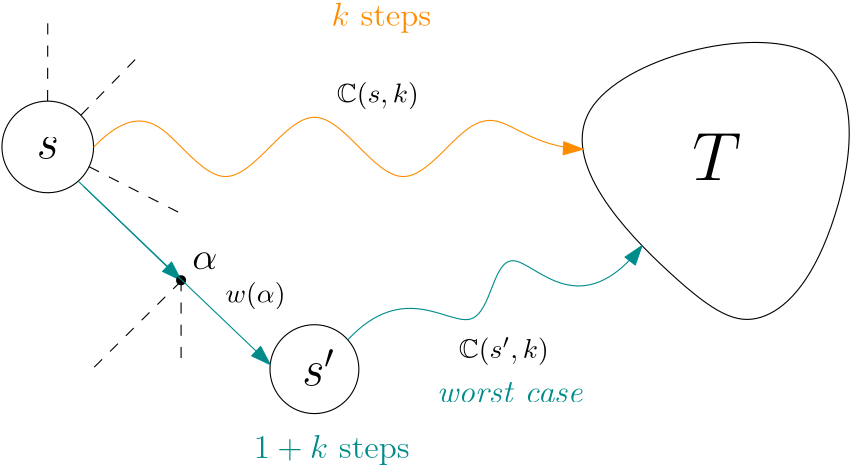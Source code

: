 <?xml version="1.0"?>
<!DOCTYPE ipe SYSTEM "ipe.dtd">
<ipe version="70206" creator="Ipe 7.2.6">
<info created="D:20180215123956" modified="D:20180522164829"/>
<preamble>\usepackage{color}
%\renewcommand{\rmdefault}{\sfdefault}
\usepackage{latexsym}
\usepackage{amsmath, amssymb}</preamble>
<ipestyle name="basic">
<symbol name="arrow/arc(spx)">
<path stroke="sym-stroke" fill="sym-stroke" pen="sym-pen">
0 0 m
-1 0.333 l
-1 -0.333 l
h
</path>
</symbol>
<symbol name="arrow/farc(spx)">
<path stroke="sym-stroke" fill="white" pen="sym-pen">
0 0 m
-1 0.333 l
-1 -0.333 l
h
</path>
</symbol>
<symbol name="arrow/ptarc(spx)">
<path stroke="sym-stroke" fill="sym-stroke" pen="sym-pen">
0 0 m
-1 0.333 l
-0.8 0 l
-1 -0.333 l
h
</path>
</symbol>
<symbol name="arrow/fptarc(spx)">
<path stroke="sym-stroke" fill="white" pen="sym-pen">
0 0 m
-1 0.333 l
-0.8 0 l
-1 -0.333 l
h
</path>
</symbol>
<symbol name="mark/circle(sx)" transformations="translations">
<path fill="sym-stroke">
0.6 0 0 0.6 0 0 e
0.4 0 0 0.4 0 0 e
</path>
</symbol>
<symbol name="mark/disk(sx)" transformations="translations">
<path fill="sym-stroke">
0.6 0 0 0.6 0 0 e
</path>
</symbol>
<symbol name="mark/fdisk(sfx)" transformations="translations">
<group>
<path fill="sym-fill">
0.5 0 0 0.5 0 0 e
</path>
<path fill="sym-stroke" fillrule="eofill">
0.6 0 0 0.6 0 0 e
0.4 0 0 0.4 0 0 e
</path>
</group>
</symbol>
<symbol name="mark/box(sx)" transformations="translations">
<path fill="sym-stroke" fillrule="eofill">
-0.6 -0.6 m
0.6 -0.6 l
0.6 0.6 l
-0.6 0.6 l
h
-0.4 -0.4 m
0.4 -0.4 l
0.4 0.4 l
-0.4 0.4 l
h
</path>
</symbol>
<symbol name="mark/square(sx)" transformations="translations">
<path fill="sym-stroke">
-0.6 -0.6 m
0.6 -0.6 l
0.6 0.6 l
-0.6 0.6 l
h
</path>
</symbol>
<symbol name="mark/fsquare(sfx)" transformations="translations">
<group>
<path fill="sym-fill">
-0.5 -0.5 m
0.5 -0.5 l
0.5 0.5 l
-0.5 0.5 l
h
</path>
<path fill="sym-stroke" fillrule="eofill">
-0.6 -0.6 m
0.6 -0.6 l
0.6 0.6 l
-0.6 0.6 l
h
-0.4 -0.4 m
0.4 -0.4 l
0.4 0.4 l
-0.4 0.4 l
h
</path>
</group>
</symbol>
<symbol name="mark/cross(sx)" transformations="translations">
<group>
<path fill="sym-stroke">
-0.43 -0.57 m
0.57 0.43 l
0.43 0.57 l
-0.57 -0.43 l
h
</path>
<path fill="sym-stroke">
-0.43 0.57 m
0.57 -0.43 l
0.43 -0.57 l
-0.57 0.43 l
h
</path>
</group>
</symbol>
<symbol name="arrow/fnormal(spx)">
<path stroke="sym-stroke" fill="white" pen="sym-pen">
0 0 m
-1 0.333 l
-1 -0.333 l
h
</path>
</symbol>
<symbol name="arrow/pointed(spx)">
<path stroke="sym-stroke" fill="sym-stroke" pen="sym-pen">
0 0 m
-1 0.333 l
-0.8 0 l
-1 -0.333 l
h
</path>
</symbol>
<symbol name="arrow/fpointed(spx)">
<path stroke="sym-stroke" fill="white" pen="sym-pen">
0 0 m
-1 0.333 l
-0.8 0 l
-1 -0.333 l
h
</path>
</symbol>
<symbol name="arrow/linear(spx)">
<path stroke="sym-stroke" pen="sym-pen">
-1 0.333 m
0 0 l
-1 -0.333 l
</path>
</symbol>
<symbol name="arrow/fdouble(spx)">
<path stroke="sym-stroke" fill="white" pen="sym-pen">
0 0 m
-1 0.333 l
-1 -0.333 l
h
-1 0 m
-2 0.333 l
-2 -0.333 l
h
</path>
</symbol>
<symbol name="arrow/double(spx)">
<path stroke="sym-stroke" fill="sym-stroke" pen="sym-pen">
0 0 m
-1 0.333 l
-1 -0.333 l
h
-1 0 m
-2 0.333 l
-2 -0.333 l
h
</path>
</symbol>
<pen name="heavier" value="0.8"/>
<pen name="fat" value="1.2"/>
<pen name="ultrafat" value="2"/>
<symbolsize name="large" value="5"/>
<symbolsize name="small" value="2"/>
<symbolsize name="tiny" value="1.1"/>
<arrowsize name="large" value="10"/>
<arrowsize name="small" value="5"/>
<arrowsize name="tiny" value="3"/>
<color name="red" value="1 0 0"/>
<color name="green" value="0 1 0"/>
<color name="blue" value="0 0 1"/>
<color name="yellow" value="1 1 0"/>
<color name="orange" value="1 0.647 0"/>
<color name="gold" value="1 0.843 0"/>
<color name="purple" value="0.627 0.125 0.941"/>
<color name="gray" value="0.745"/>
<color name="brown" value="0.647 0.165 0.165"/>
<color name="navy" value="0 0 0.502"/>
<color name="pink" value="1 0.753 0.796"/>
<color name="seagreen" value="0.18 0.545 0.341"/>
<color name="turquoise" value="0.251 0.878 0.816"/>
<color name="violet" value="0.933 0.51 0.933"/>
<color name="darkblue" value="0 0 0.545"/>
<color name="darkcyan" value="0 0.545 0.545"/>
<color name="darkgray" value="0.663"/>
<color name="darkgreen" value="0 0.392 0"/>
<color name="darkmagenta" value="0.545 0 0.545"/>
<color name="darkorange" value="1 0.549 0"/>
<color name="darkred" value="0.545 0 0"/>
<color name="lightblue" value="0.678 0.847 0.902"/>
<color name="lightcyan" value="0.878 1 1"/>
<color name="lightgray" value="0.827"/>
<color name="lightgreen" value="0.565 0.933 0.565"/>
<color name="lightyellow" value="1 1 0.878"/>
<dashstyle name="dashed" value="[4] 0"/>
<dashstyle name="dotted" value="[1 3] 0"/>
<dashstyle name="dash dotted" value="[4 2 1 2] 0"/>
<dashstyle name="dash dot dotted" value="[4 2 1 2 1 2] 0"/>
<textsize name="large" value="\large"/>
<textsize name="Large" value="\Large"/>
<textsize name="LARGE" value="\LARGE"/>
<textsize name="huge" value="\huge"/>
<textsize name="Huge" value="\Huge"/>
<textsize name="small" value="\small"/>
<textsize name="footnote" value="\footnotesize"/>
<textsize name="tiny" value="\tiny"/>
<textstyle name="center" begin="\begin{center}" end="\end{center}"/>
<textstyle name="itemize" begin="\begin{itemize}" end="\end{itemize}"/>
<textstyle name="item" begin="\begin{itemize}\item{}" end="\end{itemize}"/>
<gridsize name="4 pts" value="4"/>
<gridsize name="8 pts (~3 mm)" value="8"/>
<gridsize name="16 pts (~6 mm)" value="16"/>
<gridsize name="32 pts (~12 mm)" value="32"/>
<gridsize name="10 pts (~3.5 mm)" value="10"/>
<gridsize name="20 pts (~7 mm)" value="20"/>
<gridsize name="14 pts (~5 mm)" value="14"/>
<gridsize name="28 pts (~10 mm)" value="28"/>
<gridsize name="56 pts (~20 mm)" value="56"/>
<anglesize name="90 deg" value="90"/>
<anglesize name="60 deg" value="60"/>
<anglesize name="45 deg" value="45"/>
<anglesize name="30 deg" value="30"/>
<anglesize name="22.5 deg" value="22.5"/>
<opacity name="10%" value="0.1"/>
<opacity name="30%" value="0.3"/>
<opacity name="50%" value="0.5"/>
<opacity name="75%" value="0.75"/>
<tiling name="falling" angle="-60" step="4" width="1"/>
<tiling name="rising" angle="30" step="4" width="1"/>
</ipestyle>
<page>
<layer name="alpha"/>
<view layers="alpha" active="alpha"/>
<path layer="alpha" stroke="black">
16.4924 0 0 16.4924 80 768 e
</path>
<path stroke="black">
16 0 0 16 176 688 e
</path>
<path stroke="black">
312 712
240 788
380 824
364 728
336 700 u
</path>
<text matrix="1 0 0 1 8 0" transformations="translations" pos="304 756" stroke="black" type="label" width="17.596" height="16.938" depth="0" valign="baseline" size="Huge" style="math">T</text>
<path stroke="darkorange" arrow="normal/normal">
96.492 767.882 m
112 784
128 768
144 752
160 768
176 784
192 768
208 752
224 768
240 784
256 768
272.65 767.182 c
</path>
<path stroke="darkcyan" arrow="normal/normal">
90.961 755.677 m
128 720 l
</path>
<use name="mark/disk(sx)" pos="128 720" size="normal" stroke="black"/>
<path stroke="darkcyan" arrow="normal/normal">
93.0625 753.653 m
160.084 689.641 l
</path>
<path stroke="darkcyan" arrow="normal/normal">
188.019 698.561 m
208 720
240 688
240 748
272 704
293.932 732.456 c
</path>
<text matrix="1 0 0 1 -4 -4" transformations="translations" pos="136 728" stroke="black" type="label" width="9.026" height="6.177" depth="0" valign="baseline" size="Large" style="math">\alpha</text>
<text matrix="1 0 0 1 -4 0" transformations="translations" pos="148 712" stroke="black" type="label" width="21.559" height="7.473" depth="2.49" valign="baseline" style="math">w(\alpha)</text>
<text transformations="translations" pos="76 764" stroke="black" type="label" width="7.94" height="7.412" depth="0" valign="baseline" size="LARGE" style="math">s</text>
<text matrix="1 0 0 1 -0.425337 -1.73004" transformations="translations" pos="172 684" stroke="black" type="label" width="11.726" height="12.889" depth="0" valign="baseline" size="LARGE" style="math">s&apos;</text>
<path stroke="black" dash="dashed">
128 720 m
128 688 l
</path>
<path stroke="black" dash="dashed">
128 719.683 m
96 688 l
</path>
<path stroke="black" dash="dashed">
79.9453 784.492 m
80 816 l
</path>
<path stroke="black" dash="dashed">
91.9132 779.405 m
112 800 l
</path>
<path stroke="black" dash="dashed">
94.8713 760.87 m
128 744 l
</path>
<text matrix="1 0 0 1 24 -4" transformations="translations" pos="160 788" stroke="black" type="label" width="29.542" height="7.473" depth="2.49" valign="baseline" style="math">\mathbb{C}(s, k)</text>
<text matrix="1 0 0 1 68 -96" transformations="translations" pos="160 788" stroke="black" type="label" width="32.337" height="7.49" depth="2.49" valign="baseline" style="math">\mathbb{C}(s&apos;, k)</text>
<text matrix="1 0 0 1 22.1281 8" transformations="translations" pos="132 648" stroke="darkcyan" type="label" width="56.155" height="8.307" depth="2.32" valign="baseline" size="large" style="math">1 + k\text{ steps}</text>
<text matrix="1 0 0 1 50.168 163.585" transformations="translations" pos="132 648" stroke="darkorange" type="label" width="35.885" height="8.307" depth="2.32" valign="baseline" size="large" style="math">k \text{ steps}</text>
<text matrix="1 0 0 1 88 28" transformations="translations" pos="132 648" stroke="darkcyan" type="label" width="52.454" height="7.353" depth="0" valign="baseline" size="large" style="math">\textit{worst case}</text>
</page>
</ipe>
